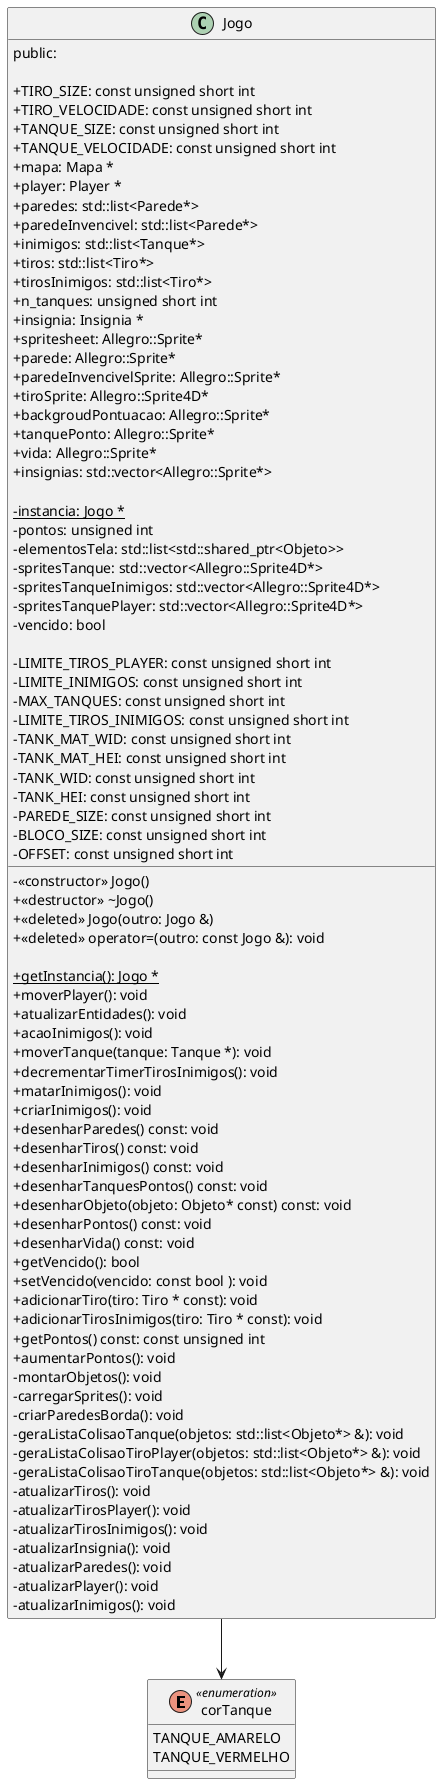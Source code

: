 @startuml
!startsub JOGO

skinparam classAttributeIconSize 0

enum corTanque <<enumeration>> {
    TANQUE_AMARELO
    TANQUE_VERMELHO
}

class "Jogo"{

public:
    - <<constructor>> Jogo()
    + <<destructor>> ~Jogo()
    + <<deleted>> Jogo(outro: Jogo &)
    + <<deleted>> operator=(outro: const Jogo &): void

    + {static} getInstancia(): Jogo *
    + TIRO_SIZE: const unsigned short int
    + TIRO_VELOCIDADE: const unsigned short int
    + TANQUE_SIZE: const unsigned short int
    + TANQUE_VELOCIDADE: const unsigned short int
    + mapa: Mapa *
    + player: Player *
    + paredes: std::list<Parede*>
    + paredeInvencivel: std::list<Parede*>
    + inimigos: std::list<Tanque*>
    + tiros: std::list<Tiro*>
    + tirosInimigos: std::list<Tiro*>
    + n_tanques: unsigned short int 
    + insignia: Insignia *
    + moverPlayer(): void
    + atualizarEntidades(): void
    + acaoInimigos(): void
    + moverTanque(tanque: Tanque *): void
    + decrementarTimerTirosInimigos(): void
    + matarInimigos(): void
    + criarInimigos(): void
    + desenharParedes() const: void
    + desenharTiros() const: void
    + desenharInimigos() const: void
    + desenharTanquesPontos() const: void
    + desenharObjeto(objeto: Objeto* const) const: void
    + desenharPontos() const: void
    + desenharVida() const: void
    + spritesheet: Allegro::Sprite* 
    + parede: Allegro::Sprite* 
    + paredeInvencivelSprite: Allegro::Sprite* 
    + tiroSprite: Allegro::Sprite4D* 
    + backgroudPontuacao: Allegro::Sprite* 
    + tanquePonto: Allegro::Sprite* 
    + vida: Allegro::Sprite* 
    + insignias: std::vector<Allegro::Sprite*>
    + getVencido(): bool 
    + setVencido(vencido: const bool ): void 
    + adicionarTiro(tiro: Tiro * const): void 
    + adicionarTirosInimigos(tiro: Tiro * const): void 
    + getPontos() const: const unsigned int
    + aumentarPontos(): void

    - {static} instancia: Jogo *
    - montarObjetos(): void
    - carregarSprites(): void
    - criarParedesBorda(): void
    - geraListaColisaoTanque(objetos: std::list<Objeto*> &): void
    - geraListaColisaoTiroPlayer(objetos: std::list<Objeto*> &): void
    - geraListaColisaoTiroTanque(objetos: std::list<Objeto*> &): void
    - atualizarTiros(): void
    - atualizarTirosPlayer(): void
    - atualizarTirosInimigos(): void
    - atualizarInsignia(): void
    - atualizarParedes(): void
    - atualizarPlayer(): void
    - atualizarInimigos(): void
    - pontos: unsigned int 
    - elementosTela: std::list<std::shared_ptr<Objeto>>
    - spritesTanque: std::vector<Allegro::Sprite4D*>
    - spritesTanqueInimigos: std::vector<Allegro::Sprite4D*>
    - spritesTanquePlayer: std::vector<Allegro::Sprite4D*>
    - vencido: bool

    - LIMITE_TIROS_PLAYER: const unsigned short int 
    - LIMITE_INIMIGOS: const unsigned short int 
    - MAX_TANQUES: const unsigned short int 
    - LIMITE_TIROS_INIMIGOS: const unsigned short int 
    - TANK_MAT_WID: const unsigned short int 
    - TANK_MAT_HEI: const unsigned short int 
    - TANK_WID: const unsigned short int 
    - TANK_HEI: const unsigned short int 
    - PAREDE_SIZE: const unsigned short int 
    - BLOCO_SIZE: const unsigned short int 
    - OFFSET: const unsigned short int 

}

Jogo --> corTanque

!endsub
@enduml